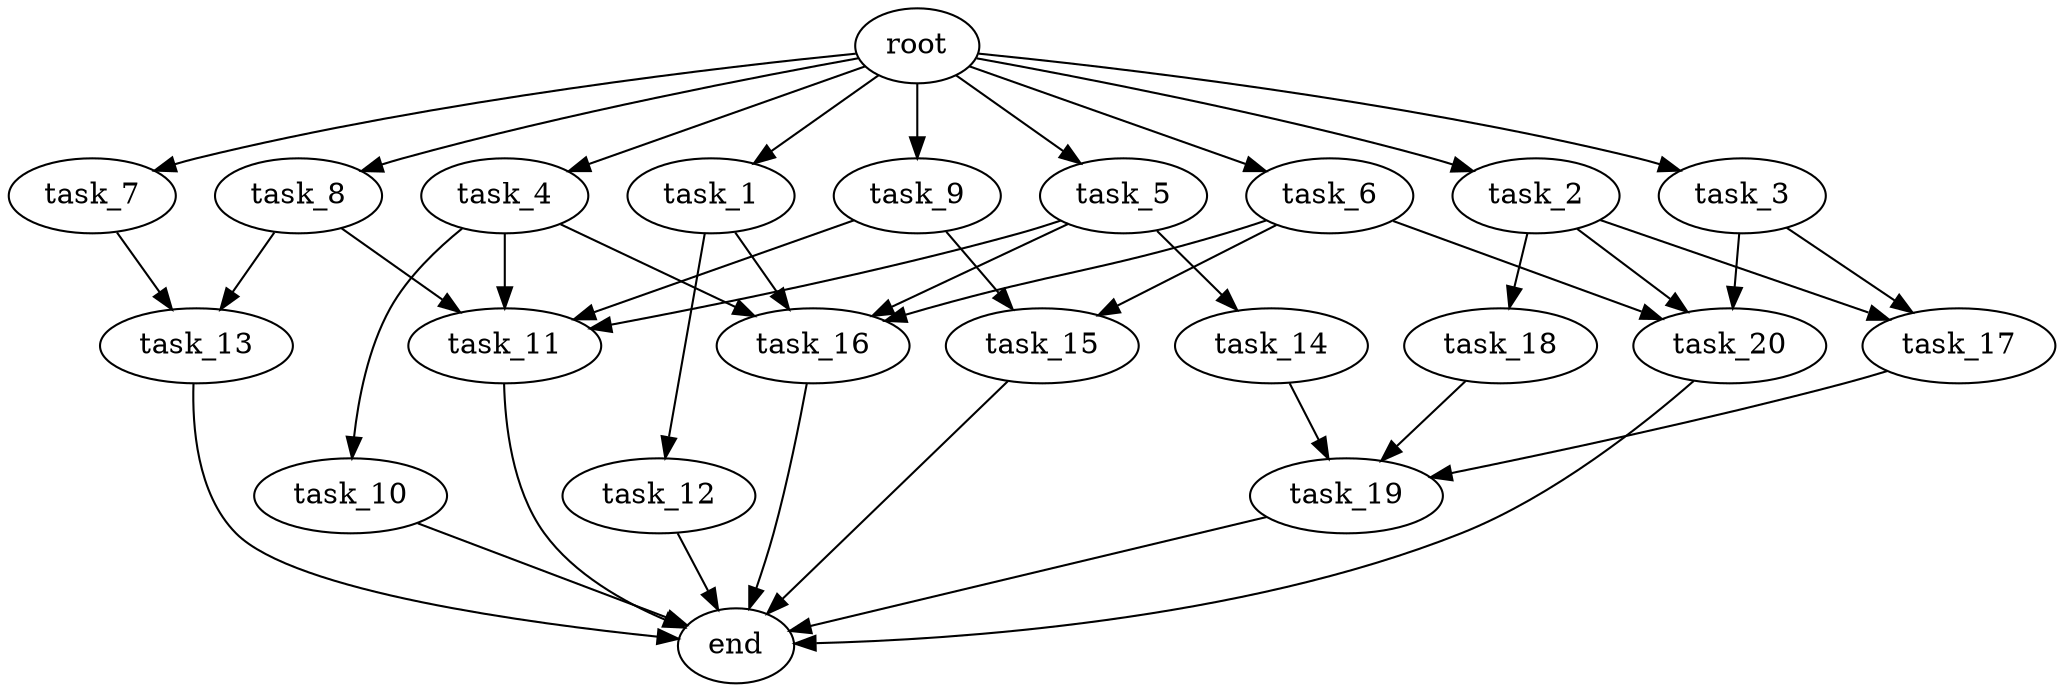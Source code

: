 digraph G {
  root [size="0.000000e+00"];
  task_1 [size="9.780714e+09"];
  task_2 [size="1.339697e+10"];
  task_3 [size="4.771935e+10"];
  task_4 [size="2.325896e+10"];
  task_5 [size="8.590673e+10"];
  task_6 [size="2.833383e+10"];
  task_7 [size="8.767786e+10"];
  task_8 [size="4.087058e+10"];
  task_9 [size="1.891021e+10"];
  task_10 [size="7.091779e+10"];
  task_11 [size="7.894435e+10"];
  task_12 [size="5.780293e+10"];
  task_13 [size="1.179168e+10"];
  task_14 [size="7.293333e+08"];
  task_15 [size="6.545807e+10"];
  task_16 [size="6.877980e+10"];
  task_17 [size="3.159701e+10"];
  task_18 [size="3.623336e+10"];
  task_19 [size="1.548631e+10"];
  task_20 [size="6.516108e+10"];
  end [size="0.000000e+00"];

  root -> task_1 [size="1.000000e-12"];
  root -> task_2 [size="1.000000e-12"];
  root -> task_3 [size="1.000000e-12"];
  root -> task_4 [size="1.000000e-12"];
  root -> task_5 [size="1.000000e-12"];
  root -> task_6 [size="1.000000e-12"];
  root -> task_7 [size="1.000000e-12"];
  root -> task_8 [size="1.000000e-12"];
  root -> task_9 [size="1.000000e-12"];
  task_1 -> task_12 [size="5.780293e+08"];
  task_1 -> task_16 [size="1.719495e+08"];
  task_2 -> task_17 [size="1.579851e+08"];
  task_2 -> task_18 [size="3.623336e+08"];
  task_2 -> task_20 [size="2.172036e+08"];
  task_3 -> task_17 [size="1.579851e+08"];
  task_3 -> task_20 [size="2.172036e+08"];
  task_4 -> task_10 [size="7.091779e+08"];
  task_4 -> task_11 [size="1.973609e+08"];
  task_4 -> task_16 [size="1.719495e+08"];
  task_5 -> task_11 [size="1.973609e+08"];
  task_5 -> task_14 [size="7.293333e+06"];
  task_5 -> task_16 [size="1.719495e+08"];
  task_6 -> task_15 [size="3.272903e+08"];
  task_6 -> task_16 [size="1.719495e+08"];
  task_6 -> task_20 [size="2.172036e+08"];
  task_7 -> task_13 [size="5.895841e+07"];
  task_8 -> task_11 [size="1.973609e+08"];
  task_8 -> task_13 [size="5.895841e+07"];
  task_9 -> task_11 [size="1.973609e+08"];
  task_9 -> task_15 [size="3.272903e+08"];
  task_10 -> end [size="1.000000e-12"];
  task_11 -> end [size="1.000000e-12"];
  task_12 -> end [size="1.000000e-12"];
  task_13 -> end [size="1.000000e-12"];
  task_14 -> task_19 [size="5.162103e+07"];
  task_15 -> end [size="1.000000e-12"];
  task_16 -> end [size="1.000000e-12"];
  task_17 -> task_19 [size="5.162103e+07"];
  task_18 -> task_19 [size="5.162103e+07"];
  task_19 -> end [size="1.000000e-12"];
  task_20 -> end [size="1.000000e-12"];
}
